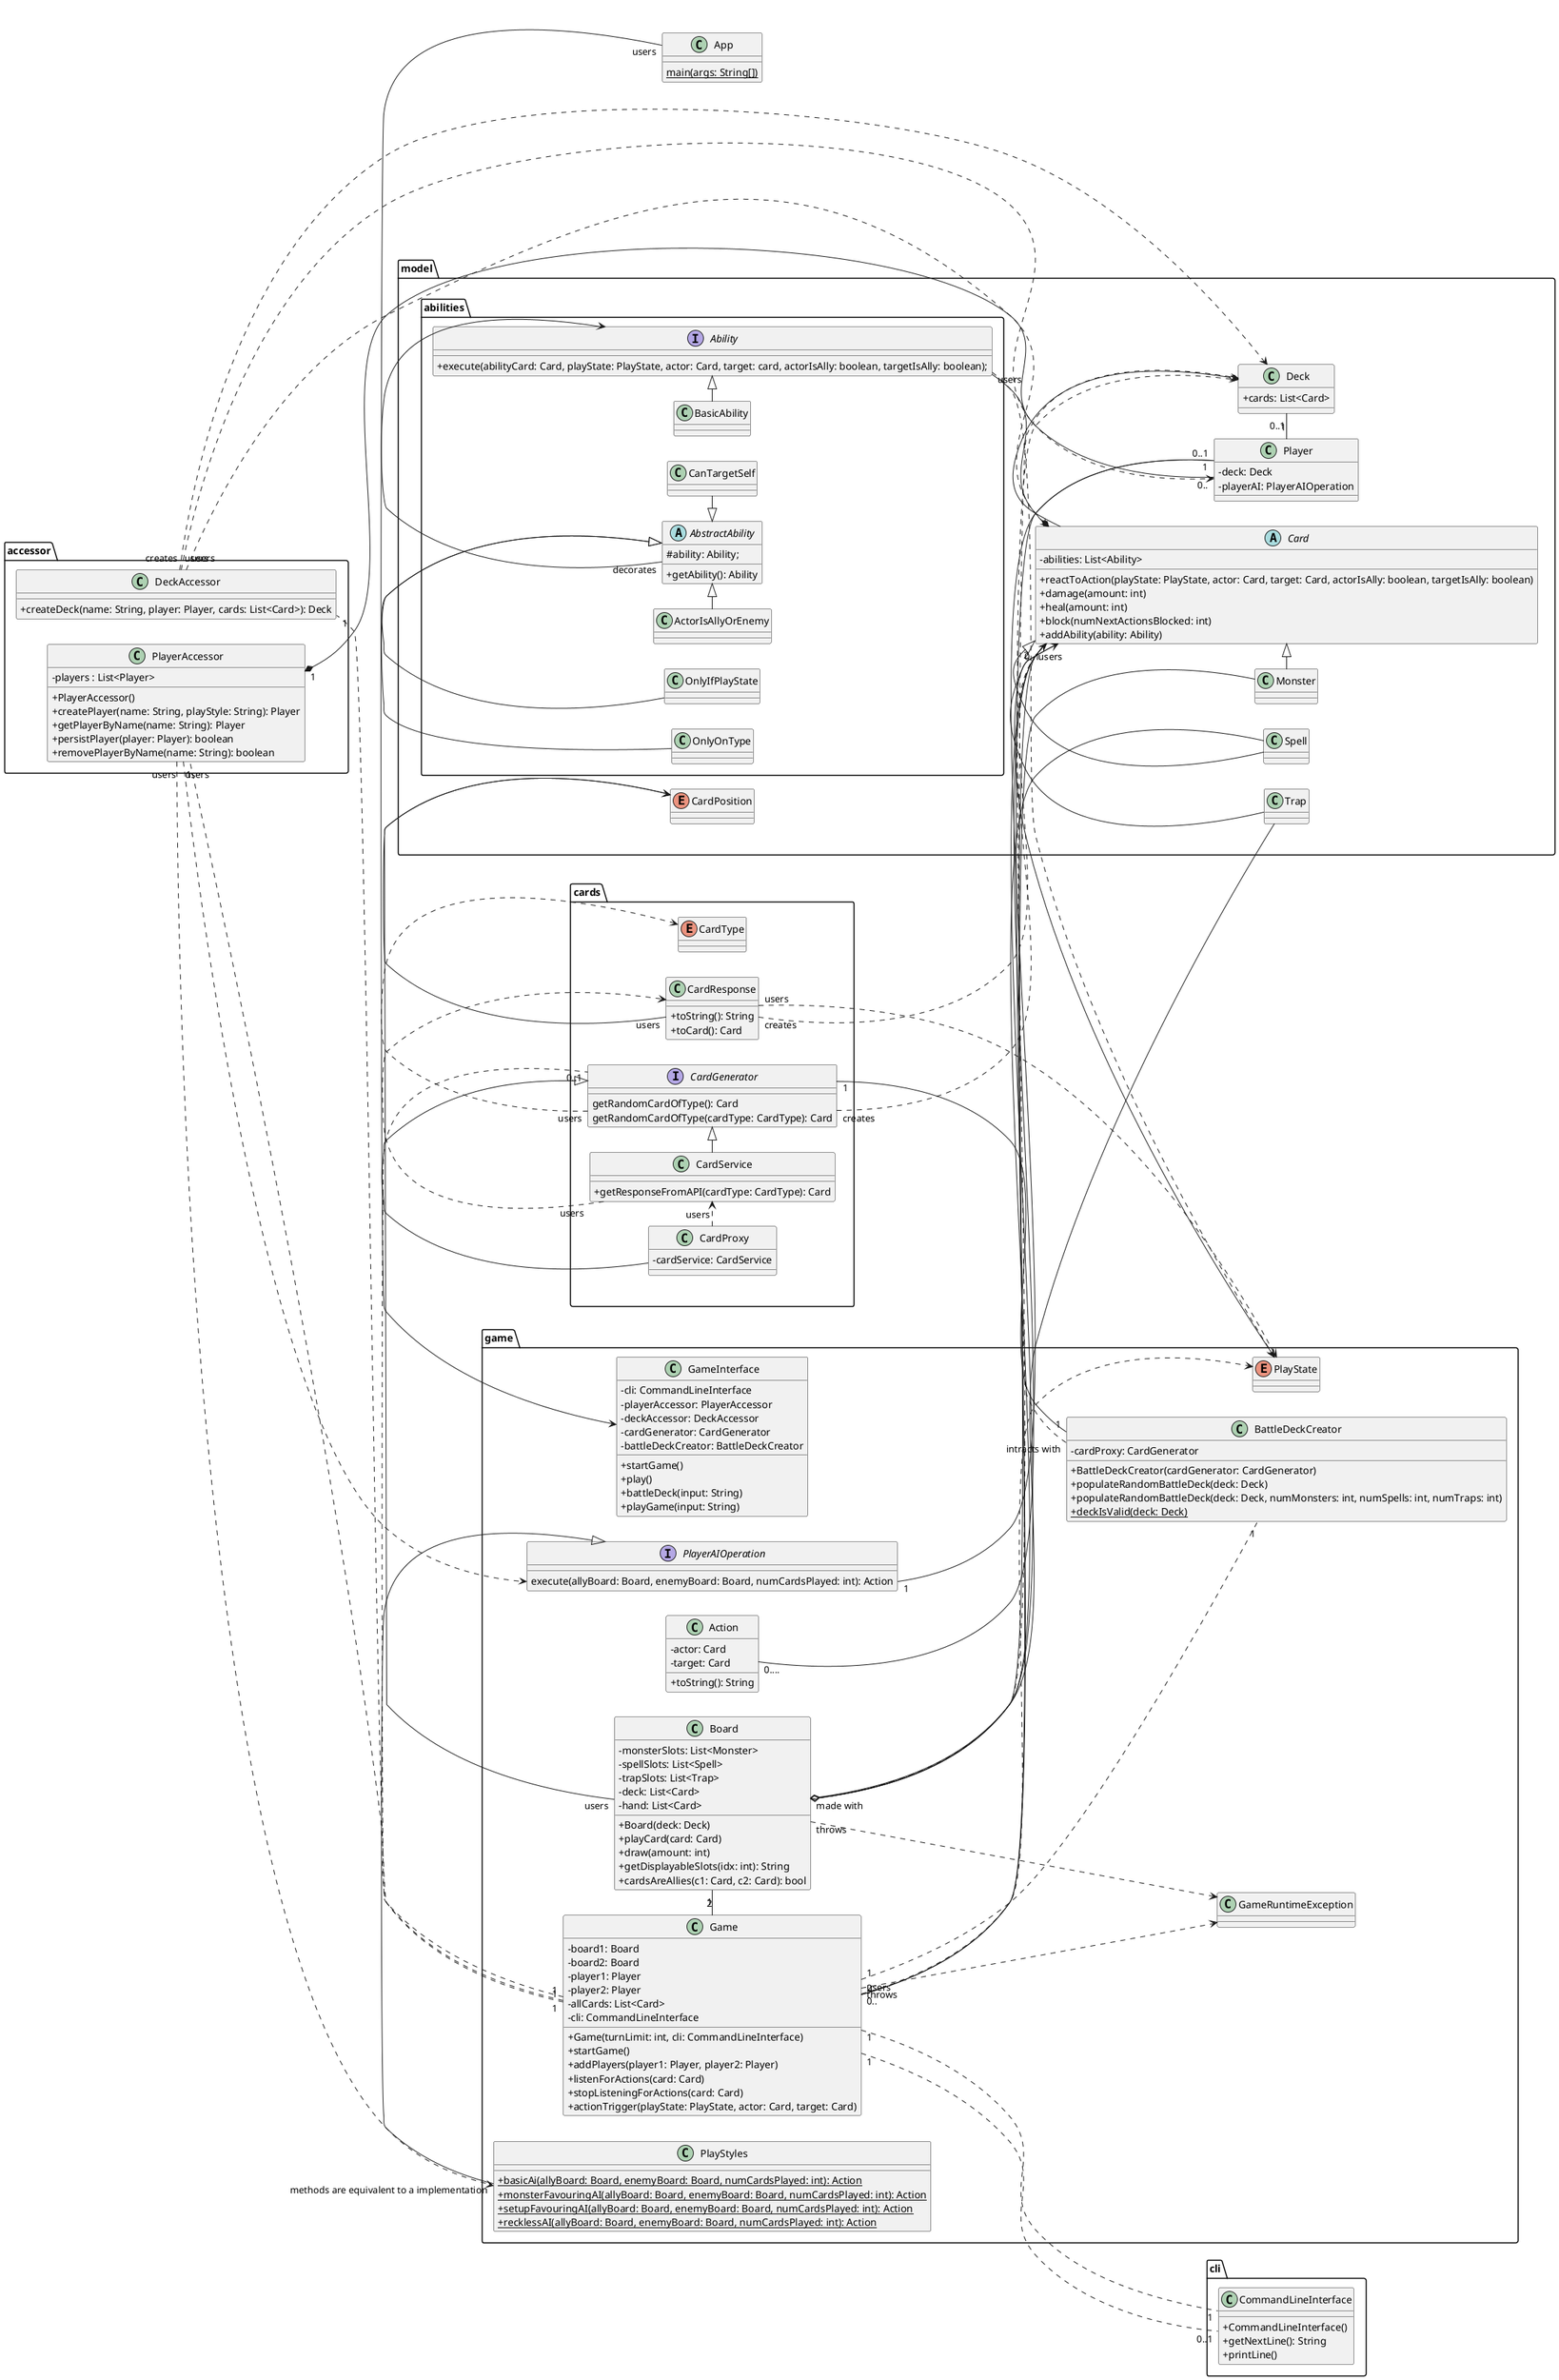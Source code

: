 # PlantUML Editor


@startuml

left to right direction

skinparam classAttributeIconSize 0

package accessor <<Folder>> {
class DeckAccessor {
  +createDeck(name: String, player: Player, cards: List<Card>): Deck
}





class PlayerAccessor {
  -players : List<Player>
  +PlayerAccessor()
  +createPlayer(name: String, playStyle: String): Player
  +getPlayerByName(name: String): Player
  +persistPlayer(player: Player): boolean
  +removePlayerByName(name: String): boolean
}
}



package cards <<Folder>> {
Interface CardGenerator {
  getRandomCardOfType(): Card
  getRandomCardOfType(cardType: CardType): Card
}



class CardProxy {
  -cardService: CardService
}



class CardResponse {
  +toString(): String
  +toCard(): Card
}



class CardService {
  +getResponseFromAPI(cardType: CardType): Card
}



enum CardType
}

package cli <<Folder>> {
class CommandLineInterface {
  +CommandLineInterface()
  +getNextLine(): String
  +printLine()
}
}

package game <<Folder>> {
class Action {
  -actor: Card
  -target: Card
  +toString(): String
}



class BattleDeckCreator {
  -cardProxy: CardGenerator
  +BattleDeckCreator(cardGenerator: CardGenerator)
  +populateRandomBattleDeck(deck: Deck)
  +populateRandomBattleDeck(deck: Deck, numMonsters: int, numSpells: int, numTraps: int)
  {static}+deckIsValid(deck: Deck)
}



class Board {
    -monsterSlots: List<Monster>
    -spellSlots: List<Spell>
    -trapSlots: List<Trap>
    -deck: List<Card>
    -hand: List<Card>

    +Board(deck: Deck)
    +playCard(card: Card)
    +draw(amount: int)
    +getDisplayableSlots(idx: int): String
    +cardsAreAllies(c1: Card, c2: Card): bool
}



class Game {
    -board1: Board
    -board2: Board
    -player1: Player
    -player2: Player
    -allCards: List<Card>
    -cli: CommandLineInterface
   +Game(turnLimit: int, cli: CommandLineInterface)
   +startGame()
   +addPlayers(player1: Player, player2: Player)
   +listenForActions(card: Card)
   +stopListeningForActions(card: Card)
   +actionTrigger(playState: PlayState, actor: Card, target: Card)

}



class GameInterface {
    -cli: CommandLineInterface
    -playerAccessor: PlayerAccessor
    -deckAccessor: DeckAccessor
    -cardGenerator: CardGenerator
    -battleDeckCreator: BattleDeckCreator
    +startGame()
    +play()
    +battleDeck(input: String)
    +playGame(input: String)
}



class GameRuntimeException {}


interface PlayerAIOperation {
    execute(allyBoard: Board, enemyBoard: Board, numCardsPlayed: int): Action
}



enum PlayState

Game "users"..> PlayState

class PlayStyles {
    {static} +basicAi(allyBoard: Board, enemyBoard: Board, numCardsPlayed: int): Action
    {static} +monsterFavouringAI(allyBoard: Board, enemyBoard: Board, numCardsPlayed: int): Action
    {static} +setupFavouringAI(allyBoard: Board, enemyBoard: Board, numCardsPlayed: int): Action
    {static} +recklessAI(allyBoard: Board, enemyBoard: Board, numCardsPlayed: int): Action
}



}

package model <<Folder>> {
    package abilities <<Folder>> {
        interface Ability {
            +execute(abilityCard: Card, playState: PlayState, actor: Card, target: card, actorIsAlly: boolean, targetIsAlly: boolean);
        }

        Ability "users"..> PlayState
        abstract class AbstractAbility {
            #ability: Ability;
            +getAbility(): Ability
        }

        AbstractAbility "decorates"-> Ability

        BasicAbility -|> Ability

        ActorIsAllyOrEnemy -|> AbstractAbility
        CanTargetSelf -u|> AbstractAbility
        OnlyIfPlayState -r|> AbstractAbility
        OnlyOnType -r|> AbstractAbility
    }
    abstract class Card {
        -abilities: List<Ability>
        +reactToAction(playState: PlayState, actor: Card, target: Card, actorIsAlly: boolean, targetIsAlly: boolean)
        +damage(amount: int)
        +heal(amount: int)
        +block(numNextActionsBlocked: int)
        +addAbility(ability: Ability)
    }
    Ability --* Card

    Card "users"-> PlayState

    enum CardPosition



    class Deck {
        +cards: List<Card>
    }
    Card -o Deck

    Monster -|> Card
    Spell -|> Card
    Trap -> Card
    class Player {
        -deck: Deck
        -playerAI: PlayerAIOperation
    }
    Player "1"-"0..1" Deck


}

class App {
    {static} main(args: String[])
}

App "users"-> GameInterface


DeckAccessor "users"....> Player
DeckAccessor "users"....> Card
DeckAccessor "creates"....> Deck
PlayerAccessor "1"*----"0.." Player


Board "users"-> CardPosition
CardResponse "users"-> CardPosition
CardGenerator "creates"....> Card
CardGenerator "users".> CardType
CardProxy -|> CardGenerator
CardProxy "users".> CardService
CardResponse "creates"....> Card
CardResponse "users" .> PlayState
CardService "users".> CardResponse
CardService -|> CardGenerator
Action "0...."-"2" Card
BattleDeckCreator "1"-"1" CardGenerator
BattleDeckCreator "intracts with"....> Deck
Monster -o Board
Spell -o Board
Trap -o Board
Card -o Board
Board "made with"....> Deck
Game "2"-"1" Board
Game "2"-"0..1" Player
Game "0.."-"0..1" Card
Game "1".."0..1" CommandLineInterface
Game "1".."1" CommandLineInterface
Game "1".."1" PlayerAccessor
Game "1".."1" DeckAccessor
Game "1".."0..1" CardGenerator
Game "1".."1" BattleDeckCreator

Board "throws"..> GameRuntimeException
Game "throws"..> GameRuntimeException
PlayerAccessor "users"..> PlayerAIOperation
PlayerAccessor "users"..> PlayStyles
PlayStyles "methods are equivalent to a implementation"-|> PlayerAIOperation
Player "1"-"1" PlayerAIOperation

model -[hidden]> cards
@enduml